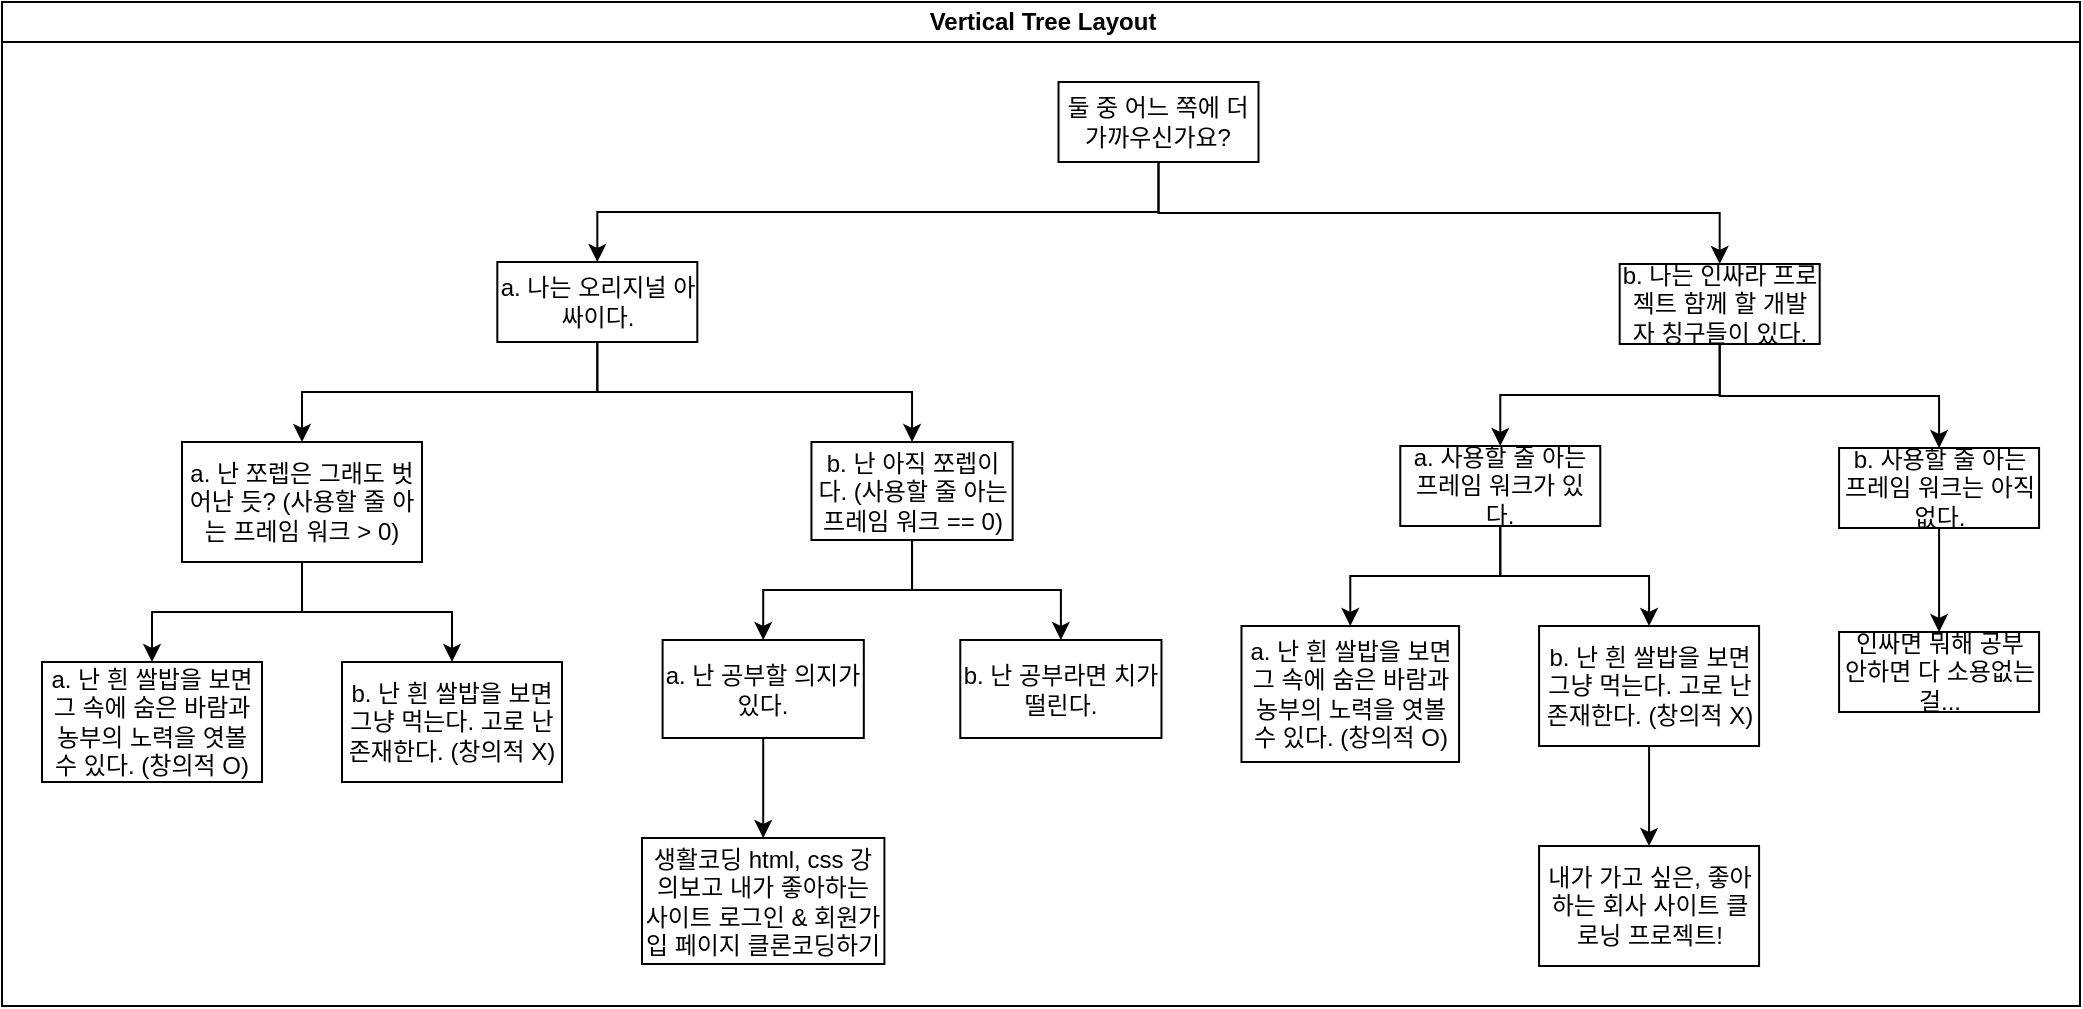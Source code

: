 <mxfile version="14.2.4" type="embed">
    <diagram id="2l-lKPs4-SLX0_9qPT9Y" name="Page-1">
        <mxGraphModel dx="937" dy="566" grid="1" gridSize="10" guides="1" tooltips="1" connect="1" arrows="1" fold="1" page="1" pageScale="1" pageWidth="850" pageHeight="1100" math="0" shadow="0">
            <root>
                <mxCell id="0"/>
                <mxCell id="1" parent="0"/>
                <mxCell id="2" value="Vertical Tree Layout" style="swimlane;html=1;startSize=20;horizontal=1;childLayout=treeLayout;horizontalTree=0;resizable=0;containerType=tree;" parent="1" vertex="1">
                    <mxGeometry x="30" y="40" width="1039" height="502" as="geometry"/>
                </mxCell>
                <mxCell id="3" value="둘 중 어느 쪽에 더 가까우신가요?" style="whiteSpace=wrap;html=1;" parent="2" vertex="1">
                    <mxGeometry x="528.25" y="40" width="100" height="40" as="geometry"/>
                </mxCell>
                <mxCell id="4" value="a. 나는 오리지널 아싸이다." style="whiteSpace=wrap;html=1;" parent="2" vertex="1">
                    <mxGeometry x="247.66" y="130" width="100" height="40" as="geometry"/>
                </mxCell>
                <mxCell id="5" value="" style="edgeStyle=elbowEdgeStyle;elbow=vertical;html=1;rounded=0;" parent="2" source="3" target="4" edge="1">
                    <mxGeometry relative="1" as="geometry"/>
                </mxCell>
                <mxCell id="6" value="b. 나는 인싸라 프로젝트 함께 할 개발자 칭구들이 있다." style="whiteSpace=wrap;html=1;" parent="2" vertex="1">
                    <mxGeometry x="808.84" y="131" width="100" height="40" as="geometry"/>
                </mxCell>
                <mxCell id="7" value="" style="edgeStyle=elbowEdgeStyle;elbow=vertical;html=1;rounded=0;" parent="2" source="3" target="6" edge="1">
                    <mxGeometry relative="1" as="geometry"/>
                </mxCell>
                <mxCell id="10" value="" style="edgeStyle=elbowEdgeStyle;elbow=vertical;html=1;rounded=0;" parent="2" source="4" target="11" edge="1">
                    <mxGeometry relative="1" as="geometry">
                        <mxPoint x="-1375.965" y="110" as="sourcePoint"/>
                    </mxGeometry>
                </mxCell>
                <mxCell id="11" value="a. 난 쪼렙은 그래도 벗어난 듯? (사용할 줄 아는 프레임 워크 &amp;gt; 0)" style="whiteSpace=wrap;html=1;" parent="2" vertex="1">
                    <mxGeometry x="90" y="220" width="120" height="60" as="geometry"/>
                </mxCell>
                <mxCell id="12" value="" style="edgeStyle=elbowEdgeStyle;elbow=vertical;html=1;rounded=0;" parent="2" source="4" target="13" edge="1">
                    <mxGeometry relative="1" as="geometry">
                        <mxPoint x="-1375.965" y="110" as="sourcePoint"/>
                    </mxGeometry>
                </mxCell>
                <mxCell id="13" value="b. 난 아직 쪼렙이다. (사용할 줄 아는 프레임 워크 == 0)" style="whiteSpace=wrap;html=1;" parent="2" vertex="1">
                    <mxGeometry x="404.72" y="220" width="100.6" height="49" as="geometry"/>
                </mxCell>
                <mxCell id="14" value="" style="edgeStyle=elbowEdgeStyle;elbow=vertical;html=1;rounded=0;" parent="2" source="6" target="15" edge="1">
                    <mxGeometry relative="1" as="geometry">
                        <mxPoint x="-1206.565" y="110" as="sourcePoint"/>
                    </mxGeometry>
                </mxCell>
                <mxCell id="15" value="a. 사용할 줄 아는 프레임 워크가 있다." style="whiteSpace=wrap;html=1;" parent="2" vertex="1">
                    <mxGeometry x="699.14" y="222" width="100" height="40" as="geometry"/>
                </mxCell>
                <mxCell id="17" value="" style="edgeStyle=elbowEdgeStyle;elbow=vertical;html=1;rounded=0;" parent="2" source="6" target="18" edge="1">
                    <mxGeometry relative="1" as="geometry">
                        <mxPoint x="-1206.565" y="110" as="sourcePoint"/>
                    </mxGeometry>
                </mxCell>
                <mxCell id="18" value="b. 사용할 줄 아는 프레임 워크는 아직 없다." style="whiteSpace=wrap;html=1;" parent="2" vertex="1">
                    <mxGeometry x="918.54" y="223" width="100" height="40" as="geometry"/>
                </mxCell>
                <mxCell id="19" value="" style="edgeStyle=elbowEdgeStyle;elbow=vertical;html=1;rounded=0;" parent="2" target="20" edge="1">
                    <mxGeometry relative="1" as="geometry">
                        <mxPoint x="433.55" y="435.128" as="sourcePoint"/>
                    </mxGeometry>
                </mxCell>
                <mxCell id="20" value="생활코딩 html, css 강의보고 내가 좋아하는 사이트 로그인 &amp;amp; 회원가입 페이지 클론코딩하기" style="whiteSpace=wrap;html=1;" parent="2" vertex="1">
                    <mxGeometry x="320" y="418" width="121.2" height="63" as="geometry"/>
                </mxCell>
                <mxCell id="21" value="" style="edgeStyle=elbowEdgeStyle;elbow=vertical;html=1;rounded=0;" parent="2" source="11" target="22" edge="1">
                    <mxGeometry relative="1" as="geometry">
                        <mxPoint x="-1302.819" y="200" as="sourcePoint"/>
                    </mxGeometry>
                </mxCell>
                <mxCell id="22" value="a. 난 흰 쌀밥을 보면 그 속에 숨은 바람과 농부의 노력을 엿볼 수 있다. (창의적 O)" style="whiteSpace=wrap;html=1;" parent="2" vertex="1">
                    <mxGeometry x="20" y="330" width="110" height="60" as="geometry"/>
                </mxCell>
                <mxCell id="23" value="" style="edgeStyle=elbowEdgeStyle;elbow=vertical;html=1;rounded=0;" parent="2" source="11" target="24" edge="1">
                    <mxGeometry relative="1" as="geometry">
                        <mxPoint x="-1303.455" y="200" as="sourcePoint"/>
                    </mxGeometry>
                </mxCell>
                <mxCell id="24" value="b. 난 흰 쌀밥을 보면 그냥 먹는다. 고로 난 존재한다. (창의적 X)" style="whiteSpace=wrap;html=1;" parent="2" vertex="1">
                    <mxGeometry x="170" y="330" width="110" height="60" as="geometry"/>
                </mxCell>
                <mxCell id="25" value="" style="edgeStyle=elbowEdgeStyle;elbow=vertical;html=1;rounded=0;" parent="2" source="18" target="26" edge="1">
                    <mxGeometry relative="1" as="geometry">
                        <mxPoint x="-744.985" y="211" as="sourcePoint"/>
                    </mxGeometry>
                </mxCell>
                <mxCell id="26" value="인싸면 뭐해 공부 안하면 다 소용없는 걸..." style="whiteSpace=wrap;html=1;" parent="2" vertex="1">
                    <mxGeometry x="918.54" y="315" width="100" height="40" as="geometry"/>
                </mxCell>
                <mxCell id="27" value="" style="edgeStyle=elbowEdgeStyle;elbow=vertical;html=1;rounded=0;" parent="2" source="15" target="28" edge="1">
                    <mxGeometry relative="1" as="geometry">
                        <mxPoint x="-744.985" y="211" as="sourcePoint"/>
                    </mxGeometry>
                </mxCell>
                <mxCell id="28" value="a. 난 흰 쌀밥을 보면 그 속에 숨은 바람과 농부의 노력을 엿볼 수 있다. (창의적 O)" style="whiteSpace=wrap;html=1;" parent="2" vertex="1">
                    <mxGeometry x="619.74" y="312" width="108.8" height="68" as="geometry"/>
                </mxCell>
                <mxCell id="29" value="" style="edgeStyle=elbowEdgeStyle;elbow=vertical;html=1;rounded=0;" parent="2" source="15" target="30" edge="1">
                    <mxGeometry relative="1" as="geometry">
                        <mxPoint x="-743.925" y="211" as="sourcePoint"/>
                    </mxGeometry>
                </mxCell>
                <mxCell id="30" value="b. 난 흰 쌀밥을 보면 그냥 먹는다. 고로 난 존재한다. (창의적 X)" style="whiteSpace=wrap;html=1;" parent="2" vertex="1">
                    <mxGeometry x="768.54" y="312" width="110" height="60" as="geometry"/>
                </mxCell>
                <mxCell id="32" value="" style="edgeStyle=elbowEdgeStyle;elbow=vertical;html=1;rounded=0;" parent="2" source="30" target="33" edge="1">
                    <mxGeometry relative="1" as="geometry">
                        <mxPoint x="-378.325" y="302" as="sourcePoint"/>
                    </mxGeometry>
                </mxCell>
                <mxCell id="33" value="내가 가고 싶은, 좋아하는 회사 사이트 클로닝 프로젝트!" style="whiteSpace=wrap;html=1;" parent="2" vertex="1">
                    <mxGeometry x="768.54" y="422" width="110" height="60" as="geometry"/>
                </mxCell>
                <mxCell id="34" value="" style="edgeStyle=elbowEdgeStyle;elbow=vertical;html=1;rounded=0;" edge="1" target="35" source="13" parent="2">
                    <mxGeometry relative="1" as="geometry">
                        <mxPoint x="-726.05" y="210" as="sourcePoint"/>
                    </mxGeometry>
                </mxCell>
                <mxCell id="38" style="edgeStyle=orthogonalEdgeStyle;rounded=0;orthogonalLoop=1;jettySize=auto;html=1;" edge="1" parent="2" source="35" target="20">
                    <mxGeometry relative="1" as="geometry"/>
                </mxCell>
                <mxCell id="35" value="a. 난 공부할 의지가 있다." style="whiteSpace=wrap;html=1;" vertex="1" parent="2">
                    <mxGeometry x="330.3" y="319" width="100.6" height="49" as="geometry"/>
                </mxCell>
                <mxCell id="36" value="" style="edgeStyle=elbowEdgeStyle;elbow=vertical;html=1;rounded=0;" edge="1" target="37" source="13" parent="2">
                    <mxGeometry relative="1" as="geometry">
                        <mxPoint x="-270.525" y="210" as="sourcePoint"/>
                    </mxGeometry>
                </mxCell>
                <mxCell id="37" value="b. 난 공부라면 치가 떨린다." style="whiteSpace=wrap;html=1;" vertex="1" parent="2">
                    <mxGeometry x="479.14" y="319" width="100.6" height="49" as="geometry"/>
                </mxCell>
            </root>
        </mxGraphModel>
    </diagram>
</mxfile>